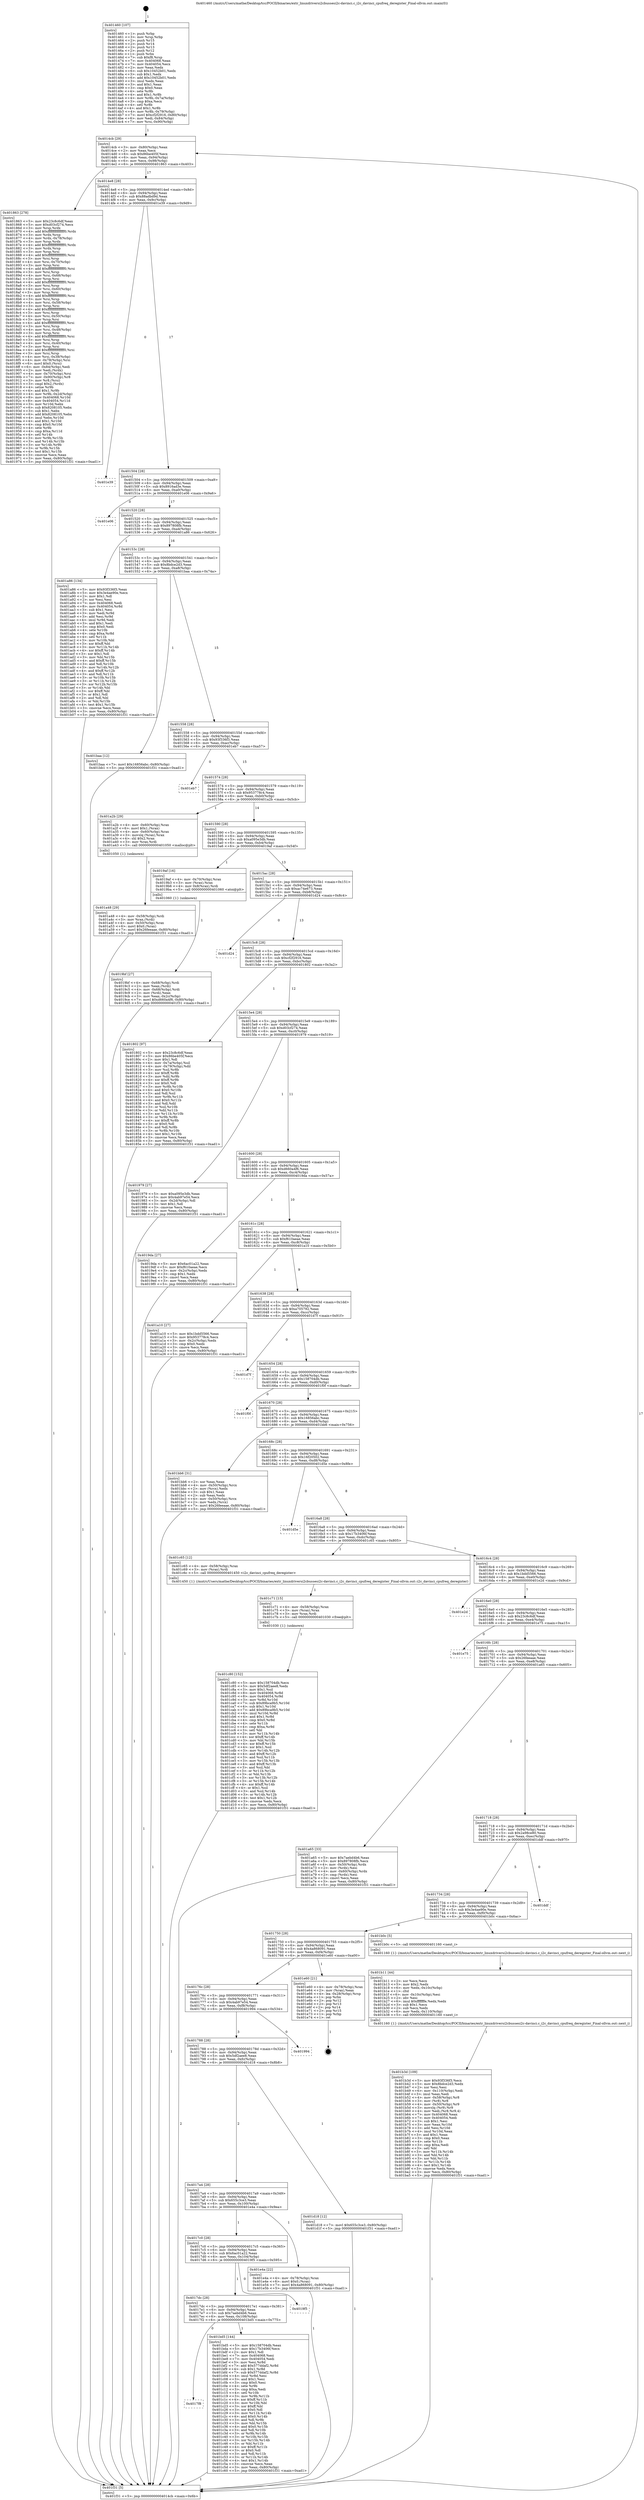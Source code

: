 digraph "0x401460" {
  label = "0x401460 (/mnt/c/Users/mathe/Desktop/tcc/POCII/binaries/extr_linuxdriversi2cbussesi2c-davinci.c_i2c_davinci_cpufreq_deregister_Final-ollvm.out::main(0))"
  labelloc = "t"
  node[shape=record]

  Entry [label="",width=0.3,height=0.3,shape=circle,fillcolor=black,style=filled]
  "0x4014cb" [label="{
     0x4014cb [29]\l
     | [instrs]\l
     &nbsp;&nbsp;0x4014cb \<+3\>: mov -0x80(%rbp),%eax\l
     &nbsp;&nbsp;0x4014ce \<+2\>: mov %eax,%ecx\l
     &nbsp;&nbsp;0x4014d0 \<+6\>: sub $0x86be405f,%ecx\l
     &nbsp;&nbsp;0x4014d6 \<+6\>: mov %eax,-0x94(%rbp)\l
     &nbsp;&nbsp;0x4014dc \<+6\>: mov %ecx,-0x98(%rbp)\l
     &nbsp;&nbsp;0x4014e2 \<+6\>: je 0000000000401863 \<main+0x403\>\l
  }"]
  "0x401863" [label="{
     0x401863 [278]\l
     | [instrs]\l
     &nbsp;&nbsp;0x401863 \<+5\>: mov $0x23c8c6df,%eax\l
     &nbsp;&nbsp;0x401868 \<+5\>: mov $0xd03cf274,%ecx\l
     &nbsp;&nbsp;0x40186d \<+3\>: mov %rsp,%rdx\l
     &nbsp;&nbsp;0x401870 \<+4\>: add $0xfffffffffffffff0,%rdx\l
     &nbsp;&nbsp;0x401874 \<+3\>: mov %rdx,%rsp\l
     &nbsp;&nbsp;0x401877 \<+4\>: mov %rdx,-0x78(%rbp)\l
     &nbsp;&nbsp;0x40187b \<+3\>: mov %rsp,%rdx\l
     &nbsp;&nbsp;0x40187e \<+4\>: add $0xfffffffffffffff0,%rdx\l
     &nbsp;&nbsp;0x401882 \<+3\>: mov %rdx,%rsp\l
     &nbsp;&nbsp;0x401885 \<+3\>: mov %rsp,%rsi\l
     &nbsp;&nbsp;0x401888 \<+4\>: add $0xfffffffffffffff0,%rsi\l
     &nbsp;&nbsp;0x40188c \<+3\>: mov %rsi,%rsp\l
     &nbsp;&nbsp;0x40188f \<+4\>: mov %rsi,-0x70(%rbp)\l
     &nbsp;&nbsp;0x401893 \<+3\>: mov %rsp,%rsi\l
     &nbsp;&nbsp;0x401896 \<+4\>: add $0xfffffffffffffff0,%rsi\l
     &nbsp;&nbsp;0x40189a \<+3\>: mov %rsi,%rsp\l
     &nbsp;&nbsp;0x40189d \<+4\>: mov %rsi,-0x68(%rbp)\l
     &nbsp;&nbsp;0x4018a1 \<+3\>: mov %rsp,%rsi\l
     &nbsp;&nbsp;0x4018a4 \<+4\>: add $0xfffffffffffffff0,%rsi\l
     &nbsp;&nbsp;0x4018a8 \<+3\>: mov %rsi,%rsp\l
     &nbsp;&nbsp;0x4018ab \<+4\>: mov %rsi,-0x60(%rbp)\l
     &nbsp;&nbsp;0x4018af \<+3\>: mov %rsp,%rsi\l
     &nbsp;&nbsp;0x4018b2 \<+4\>: add $0xfffffffffffffff0,%rsi\l
     &nbsp;&nbsp;0x4018b6 \<+3\>: mov %rsi,%rsp\l
     &nbsp;&nbsp;0x4018b9 \<+4\>: mov %rsi,-0x58(%rbp)\l
     &nbsp;&nbsp;0x4018bd \<+3\>: mov %rsp,%rsi\l
     &nbsp;&nbsp;0x4018c0 \<+4\>: add $0xfffffffffffffff0,%rsi\l
     &nbsp;&nbsp;0x4018c4 \<+3\>: mov %rsi,%rsp\l
     &nbsp;&nbsp;0x4018c7 \<+4\>: mov %rsi,-0x50(%rbp)\l
     &nbsp;&nbsp;0x4018cb \<+3\>: mov %rsp,%rsi\l
     &nbsp;&nbsp;0x4018ce \<+4\>: add $0xfffffffffffffff0,%rsi\l
     &nbsp;&nbsp;0x4018d2 \<+3\>: mov %rsi,%rsp\l
     &nbsp;&nbsp;0x4018d5 \<+4\>: mov %rsi,-0x48(%rbp)\l
     &nbsp;&nbsp;0x4018d9 \<+3\>: mov %rsp,%rsi\l
     &nbsp;&nbsp;0x4018dc \<+4\>: add $0xfffffffffffffff0,%rsi\l
     &nbsp;&nbsp;0x4018e0 \<+3\>: mov %rsi,%rsp\l
     &nbsp;&nbsp;0x4018e3 \<+4\>: mov %rsi,-0x40(%rbp)\l
     &nbsp;&nbsp;0x4018e7 \<+3\>: mov %rsp,%rsi\l
     &nbsp;&nbsp;0x4018ea \<+4\>: add $0xfffffffffffffff0,%rsi\l
     &nbsp;&nbsp;0x4018ee \<+3\>: mov %rsi,%rsp\l
     &nbsp;&nbsp;0x4018f1 \<+4\>: mov %rsi,-0x38(%rbp)\l
     &nbsp;&nbsp;0x4018f5 \<+4\>: mov -0x78(%rbp),%rsi\l
     &nbsp;&nbsp;0x4018f9 \<+6\>: movl $0x0,(%rsi)\l
     &nbsp;&nbsp;0x4018ff \<+6\>: mov -0x84(%rbp),%edi\l
     &nbsp;&nbsp;0x401905 \<+2\>: mov %edi,(%rdx)\l
     &nbsp;&nbsp;0x401907 \<+4\>: mov -0x70(%rbp),%rsi\l
     &nbsp;&nbsp;0x40190b \<+7\>: mov -0x90(%rbp),%r8\l
     &nbsp;&nbsp;0x401912 \<+3\>: mov %r8,(%rsi)\l
     &nbsp;&nbsp;0x401915 \<+3\>: cmpl $0x2,(%rdx)\l
     &nbsp;&nbsp;0x401918 \<+4\>: setne %r9b\l
     &nbsp;&nbsp;0x40191c \<+4\>: and $0x1,%r9b\l
     &nbsp;&nbsp;0x401920 \<+4\>: mov %r9b,-0x2d(%rbp)\l
     &nbsp;&nbsp;0x401924 \<+8\>: mov 0x404068,%r10d\l
     &nbsp;&nbsp;0x40192c \<+8\>: mov 0x404054,%r11d\l
     &nbsp;&nbsp;0x401934 \<+3\>: mov %r10d,%ebx\l
     &nbsp;&nbsp;0x401937 \<+6\>: sub $0x8208105,%ebx\l
     &nbsp;&nbsp;0x40193d \<+3\>: sub $0x1,%ebx\l
     &nbsp;&nbsp;0x401940 \<+6\>: add $0x8208105,%ebx\l
     &nbsp;&nbsp;0x401946 \<+4\>: imul %ebx,%r10d\l
     &nbsp;&nbsp;0x40194a \<+4\>: and $0x1,%r10d\l
     &nbsp;&nbsp;0x40194e \<+4\>: cmp $0x0,%r10d\l
     &nbsp;&nbsp;0x401952 \<+4\>: sete %r9b\l
     &nbsp;&nbsp;0x401956 \<+4\>: cmp $0xa,%r11d\l
     &nbsp;&nbsp;0x40195a \<+4\>: setl %r14b\l
     &nbsp;&nbsp;0x40195e \<+3\>: mov %r9b,%r15b\l
     &nbsp;&nbsp;0x401961 \<+3\>: and %r14b,%r15b\l
     &nbsp;&nbsp;0x401964 \<+3\>: xor %r14b,%r9b\l
     &nbsp;&nbsp;0x401967 \<+3\>: or %r9b,%r15b\l
     &nbsp;&nbsp;0x40196a \<+4\>: test $0x1,%r15b\l
     &nbsp;&nbsp;0x40196e \<+3\>: cmovne %ecx,%eax\l
     &nbsp;&nbsp;0x401971 \<+3\>: mov %eax,-0x80(%rbp)\l
     &nbsp;&nbsp;0x401974 \<+5\>: jmp 0000000000401f31 \<main+0xad1\>\l
  }"]
  "0x4014e8" [label="{
     0x4014e8 [28]\l
     | [instrs]\l
     &nbsp;&nbsp;0x4014e8 \<+5\>: jmp 00000000004014ed \<main+0x8d\>\l
     &nbsp;&nbsp;0x4014ed \<+6\>: mov -0x94(%rbp),%eax\l
     &nbsp;&nbsp;0x4014f3 \<+5\>: sub $0x88adbd9d,%eax\l
     &nbsp;&nbsp;0x4014f8 \<+6\>: mov %eax,-0x9c(%rbp)\l
     &nbsp;&nbsp;0x4014fe \<+6\>: je 0000000000401e39 \<main+0x9d9\>\l
  }"]
  Exit [label="",width=0.3,height=0.3,shape=circle,fillcolor=black,style=filled,peripheries=2]
  "0x401e39" [label="{
     0x401e39\l
  }", style=dashed]
  "0x401504" [label="{
     0x401504 [28]\l
     | [instrs]\l
     &nbsp;&nbsp;0x401504 \<+5\>: jmp 0000000000401509 \<main+0xa9\>\l
     &nbsp;&nbsp;0x401509 \<+6\>: mov -0x94(%rbp),%eax\l
     &nbsp;&nbsp;0x40150f \<+5\>: sub $0x8916ad3e,%eax\l
     &nbsp;&nbsp;0x401514 \<+6\>: mov %eax,-0xa0(%rbp)\l
     &nbsp;&nbsp;0x40151a \<+6\>: je 0000000000401e06 \<main+0x9a6\>\l
  }"]
  "0x401c80" [label="{
     0x401c80 [152]\l
     | [instrs]\l
     &nbsp;&nbsp;0x401c80 \<+5\>: mov $0x158704db,%ecx\l
     &nbsp;&nbsp;0x401c85 \<+5\>: mov $0x5df2aee8,%edx\l
     &nbsp;&nbsp;0x401c8a \<+3\>: mov $0x1,%sil\l
     &nbsp;&nbsp;0x401c8d \<+8\>: mov 0x404068,%r8d\l
     &nbsp;&nbsp;0x401c95 \<+8\>: mov 0x404054,%r9d\l
     &nbsp;&nbsp;0x401c9d \<+3\>: mov %r8d,%r10d\l
     &nbsp;&nbsp;0x401ca0 \<+7\>: sub $0x89bca9b5,%r10d\l
     &nbsp;&nbsp;0x401ca7 \<+4\>: sub $0x1,%r10d\l
     &nbsp;&nbsp;0x401cab \<+7\>: add $0x89bca9b5,%r10d\l
     &nbsp;&nbsp;0x401cb2 \<+4\>: imul %r10d,%r8d\l
     &nbsp;&nbsp;0x401cb6 \<+4\>: and $0x1,%r8d\l
     &nbsp;&nbsp;0x401cba \<+4\>: cmp $0x0,%r8d\l
     &nbsp;&nbsp;0x401cbe \<+4\>: sete %r11b\l
     &nbsp;&nbsp;0x401cc2 \<+4\>: cmp $0xa,%r9d\l
     &nbsp;&nbsp;0x401cc6 \<+3\>: setl %bl\l
     &nbsp;&nbsp;0x401cc9 \<+3\>: mov %r11b,%r14b\l
     &nbsp;&nbsp;0x401ccc \<+4\>: xor $0xff,%r14b\l
     &nbsp;&nbsp;0x401cd0 \<+3\>: mov %bl,%r15b\l
     &nbsp;&nbsp;0x401cd3 \<+4\>: xor $0xff,%r15b\l
     &nbsp;&nbsp;0x401cd7 \<+4\>: xor $0x1,%sil\l
     &nbsp;&nbsp;0x401cdb \<+3\>: mov %r14b,%r12b\l
     &nbsp;&nbsp;0x401cde \<+4\>: and $0xff,%r12b\l
     &nbsp;&nbsp;0x401ce2 \<+3\>: and %sil,%r11b\l
     &nbsp;&nbsp;0x401ce5 \<+3\>: mov %r15b,%r13b\l
     &nbsp;&nbsp;0x401ce8 \<+4\>: and $0xff,%r13b\l
     &nbsp;&nbsp;0x401cec \<+3\>: and %sil,%bl\l
     &nbsp;&nbsp;0x401cef \<+3\>: or %r11b,%r12b\l
     &nbsp;&nbsp;0x401cf2 \<+3\>: or %bl,%r13b\l
     &nbsp;&nbsp;0x401cf5 \<+3\>: xor %r13b,%r12b\l
     &nbsp;&nbsp;0x401cf8 \<+3\>: or %r15b,%r14b\l
     &nbsp;&nbsp;0x401cfb \<+4\>: xor $0xff,%r14b\l
     &nbsp;&nbsp;0x401cff \<+4\>: or $0x1,%sil\l
     &nbsp;&nbsp;0x401d03 \<+3\>: and %sil,%r14b\l
     &nbsp;&nbsp;0x401d06 \<+3\>: or %r14b,%r12b\l
     &nbsp;&nbsp;0x401d09 \<+4\>: test $0x1,%r12b\l
     &nbsp;&nbsp;0x401d0d \<+3\>: cmovne %edx,%ecx\l
     &nbsp;&nbsp;0x401d10 \<+3\>: mov %ecx,-0x80(%rbp)\l
     &nbsp;&nbsp;0x401d13 \<+5\>: jmp 0000000000401f31 \<main+0xad1\>\l
  }"]
  "0x401e06" [label="{
     0x401e06\l
  }", style=dashed]
  "0x401520" [label="{
     0x401520 [28]\l
     | [instrs]\l
     &nbsp;&nbsp;0x401520 \<+5\>: jmp 0000000000401525 \<main+0xc5\>\l
     &nbsp;&nbsp;0x401525 \<+6\>: mov -0x94(%rbp),%eax\l
     &nbsp;&nbsp;0x40152b \<+5\>: sub $0x897808fb,%eax\l
     &nbsp;&nbsp;0x401530 \<+6\>: mov %eax,-0xa4(%rbp)\l
     &nbsp;&nbsp;0x401536 \<+6\>: je 0000000000401a86 \<main+0x626\>\l
  }"]
  "0x401c71" [label="{
     0x401c71 [15]\l
     | [instrs]\l
     &nbsp;&nbsp;0x401c71 \<+4\>: mov -0x58(%rbp),%rax\l
     &nbsp;&nbsp;0x401c75 \<+3\>: mov (%rax),%rax\l
     &nbsp;&nbsp;0x401c78 \<+3\>: mov %rax,%rdi\l
     &nbsp;&nbsp;0x401c7b \<+5\>: call 0000000000401030 \<free@plt\>\l
     | [calls]\l
     &nbsp;&nbsp;0x401030 \{1\} (unknown)\l
  }"]
  "0x401a86" [label="{
     0x401a86 [134]\l
     | [instrs]\l
     &nbsp;&nbsp;0x401a86 \<+5\>: mov $0x93f336f3,%eax\l
     &nbsp;&nbsp;0x401a8b \<+5\>: mov $0x3e4ae90e,%ecx\l
     &nbsp;&nbsp;0x401a90 \<+2\>: mov $0x1,%dl\l
     &nbsp;&nbsp;0x401a92 \<+2\>: xor %esi,%esi\l
     &nbsp;&nbsp;0x401a94 \<+7\>: mov 0x404068,%edi\l
     &nbsp;&nbsp;0x401a9b \<+8\>: mov 0x404054,%r8d\l
     &nbsp;&nbsp;0x401aa3 \<+3\>: sub $0x1,%esi\l
     &nbsp;&nbsp;0x401aa6 \<+3\>: mov %edi,%r9d\l
     &nbsp;&nbsp;0x401aa9 \<+3\>: add %esi,%r9d\l
     &nbsp;&nbsp;0x401aac \<+4\>: imul %r9d,%edi\l
     &nbsp;&nbsp;0x401ab0 \<+3\>: and $0x1,%edi\l
     &nbsp;&nbsp;0x401ab3 \<+3\>: cmp $0x0,%edi\l
     &nbsp;&nbsp;0x401ab6 \<+4\>: sete %r10b\l
     &nbsp;&nbsp;0x401aba \<+4\>: cmp $0xa,%r8d\l
     &nbsp;&nbsp;0x401abe \<+4\>: setl %r11b\l
     &nbsp;&nbsp;0x401ac2 \<+3\>: mov %r10b,%bl\l
     &nbsp;&nbsp;0x401ac5 \<+3\>: xor $0xff,%bl\l
     &nbsp;&nbsp;0x401ac8 \<+3\>: mov %r11b,%r14b\l
     &nbsp;&nbsp;0x401acb \<+4\>: xor $0xff,%r14b\l
     &nbsp;&nbsp;0x401acf \<+3\>: xor $0x1,%dl\l
     &nbsp;&nbsp;0x401ad2 \<+3\>: mov %bl,%r15b\l
     &nbsp;&nbsp;0x401ad5 \<+4\>: and $0xff,%r15b\l
     &nbsp;&nbsp;0x401ad9 \<+3\>: and %dl,%r10b\l
     &nbsp;&nbsp;0x401adc \<+3\>: mov %r14b,%r12b\l
     &nbsp;&nbsp;0x401adf \<+4\>: and $0xff,%r12b\l
     &nbsp;&nbsp;0x401ae3 \<+3\>: and %dl,%r11b\l
     &nbsp;&nbsp;0x401ae6 \<+3\>: or %r10b,%r15b\l
     &nbsp;&nbsp;0x401ae9 \<+3\>: or %r11b,%r12b\l
     &nbsp;&nbsp;0x401aec \<+3\>: xor %r12b,%r15b\l
     &nbsp;&nbsp;0x401aef \<+3\>: or %r14b,%bl\l
     &nbsp;&nbsp;0x401af2 \<+3\>: xor $0xff,%bl\l
     &nbsp;&nbsp;0x401af5 \<+3\>: or $0x1,%dl\l
     &nbsp;&nbsp;0x401af8 \<+2\>: and %dl,%bl\l
     &nbsp;&nbsp;0x401afa \<+3\>: or %bl,%r15b\l
     &nbsp;&nbsp;0x401afd \<+4\>: test $0x1,%r15b\l
     &nbsp;&nbsp;0x401b01 \<+3\>: cmovne %ecx,%eax\l
     &nbsp;&nbsp;0x401b04 \<+3\>: mov %eax,-0x80(%rbp)\l
     &nbsp;&nbsp;0x401b07 \<+5\>: jmp 0000000000401f31 \<main+0xad1\>\l
  }"]
  "0x40153c" [label="{
     0x40153c [28]\l
     | [instrs]\l
     &nbsp;&nbsp;0x40153c \<+5\>: jmp 0000000000401541 \<main+0xe1\>\l
     &nbsp;&nbsp;0x401541 \<+6\>: mov -0x94(%rbp),%eax\l
     &nbsp;&nbsp;0x401547 \<+5\>: sub $0x8bdce2d3,%eax\l
     &nbsp;&nbsp;0x40154c \<+6\>: mov %eax,-0xa8(%rbp)\l
     &nbsp;&nbsp;0x401552 \<+6\>: je 0000000000401baa \<main+0x74a\>\l
  }"]
  "0x4017f8" [label="{
     0x4017f8\l
  }", style=dashed]
  "0x401baa" [label="{
     0x401baa [12]\l
     | [instrs]\l
     &nbsp;&nbsp;0x401baa \<+7\>: movl $0x16856abc,-0x80(%rbp)\l
     &nbsp;&nbsp;0x401bb1 \<+5\>: jmp 0000000000401f31 \<main+0xad1\>\l
  }"]
  "0x401558" [label="{
     0x401558 [28]\l
     | [instrs]\l
     &nbsp;&nbsp;0x401558 \<+5\>: jmp 000000000040155d \<main+0xfd\>\l
     &nbsp;&nbsp;0x40155d \<+6\>: mov -0x94(%rbp),%eax\l
     &nbsp;&nbsp;0x401563 \<+5\>: sub $0x93f336f3,%eax\l
     &nbsp;&nbsp;0x401568 \<+6\>: mov %eax,-0xac(%rbp)\l
     &nbsp;&nbsp;0x40156e \<+6\>: je 0000000000401eb7 \<main+0xa57\>\l
  }"]
  "0x401bd5" [label="{
     0x401bd5 [144]\l
     | [instrs]\l
     &nbsp;&nbsp;0x401bd5 \<+5\>: mov $0x158704db,%eax\l
     &nbsp;&nbsp;0x401bda \<+5\>: mov $0x17b3406f,%ecx\l
     &nbsp;&nbsp;0x401bdf \<+2\>: mov $0x1,%dl\l
     &nbsp;&nbsp;0x401be1 \<+7\>: mov 0x404068,%esi\l
     &nbsp;&nbsp;0x401be8 \<+7\>: mov 0x404054,%edi\l
     &nbsp;&nbsp;0x401bef \<+3\>: mov %esi,%r8d\l
     &nbsp;&nbsp;0x401bf2 \<+7\>: add $0x577ddaf2,%r8d\l
     &nbsp;&nbsp;0x401bf9 \<+4\>: sub $0x1,%r8d\l
     &nbsp;&nbsp;0x401bfd \<+7\>: sub $0x577ddaf2,%r8d\l
     &nbsp;&nbsp;0x401c04 \<+4\>: imul %r8d,%esi\l
     &nbsp;&nbsp;0x401c08 \<+3\>: and $0x1,%esi\l
     &nbsp;&nbsp;0x401c0b \<+3\>: cmp $0x0,%esi\l
     &nbsp;&nbsp;0x401c0e \<+4\>: sete %r9b\l
     &nbsp;&nbsp;0x401c12 \<+3\>: cmp $0xa,%edi\l
     &nbsp;&nbsp;0x401c15 \<+4\>: setl %r10b\l
     &nbsp;&nbsp;0x401c19 \<+3\>: mov %r9b,%r11b\l
     &nbsp;&nbsp;0x401c1c \<+4\>: xor $0xff,%r11b\l
     &nbsp;&nbsp;0x401c20 \<+3\>: mov %r10b,%bl\l
     &nbsp;&nbsp;0x401c23 \<+3\>: xor $0xff,%bl\l
     &nbsp;&nbsp;0x401c26 \<+3\>: xor $0x0,%dl\l
     &nbsp;&nbsp;0x401c29 \<+3\>: mov %r11b,%r14b\l
     &nbsp;&nbsp;0x401c2c \<+4\>: and $0x0,%r14b\l
     &nbsp;&nbsp;0x401c30 \<+3\>: and %dl,%r9b\l
     &nbsp;&nbsp;0x401c33 \<+3\>: mov %bl,%r15b\l
     &nbsp;&nbsp;0x401c36 \<+4\>: and $0x0,%r15b\l
     &nbsp;&nbsp;0x401c3a \<+3\>: and %dl,%r10b\l
     &nbsp;&nbsp;0x401c3d \<+3\>: or %r9b,%r14b\l
     &nbsp;&nbsp;0x401c40 \<+3\>: or %r10b,%r15b\l
     &nbsp;&nbsp;0x401c43 \<+3\>: xor %r15b,%r14b\l
     &nbsp;&nbsp;0x401c46 \<+3\>: or %bl,%r11b\l
     &nbsp;&nbsp;0x401c49 \<+4\>: xor $0xff,%r11b\l
     &nbsp;&nbsp;0x401c4d \<+3\>: or $0x0,%dl\l
     &nbsp;&nbsp;0x401c50 \<+3\>: and %dl,%r11b\l
     &nbsp;&nbsp;0x401c53 \<+3\>: or %r11b,%r14b\l
     &nbsp;&nbsp;0x401c56 \<+4\>: test $0x1,%r14b\l
     &nbsp;&nbsp;0x401c5a \<+3\>: cmovne %ecx,%eax\l
     &nbsp;&nbsp;0x401c5d \<+3\>: mov %eax,-0x80(%rbp)\l
     &nbsp;&nbsp;0x401c60 \<+5\>: jmp 0000000000401f31 \<main+0xad1\>\l
  }"]
  "0x401eb7" [label="{
     0x401eb7\l
  }", style=dashed]
  "0x401574" [label="{
     0x401574 [28]\l
     | [instrs]\l
     &nbsp;&nbsp;0x401574 \<+5\>: jmp 0000000000401579 \<main+0x119\>\l
     &nbsp;&nbsp;0x401579 \<+6\>: mov -0x94(%rbp),%eax\l
     &nbsp;&nbsp;0x40157f \<+5\>: sub $0x953778c4,%eax\l
     &nbsp;&nbsp;0x401584 \<+6\>: mov %eax,-0xb0(%rbp)\l
     &nbsp;&nbsp;0x40158a \<+6\>: je 0000000000401a2b \<main+0x5cb\>\l
  }"]
  "0x4017dc" [label="{
     0x4017dc [28]\l
     | [instrs]\l
     &nbsp;&nbsp;0x4017dc \<+5\>: jmp 00000000004017e1 \<main+0x381\>\l
     &nbsp;&nbsp;0x4017e1 \<+6\>: mov -0x94(%rbp),%eax\l
     &nbsp;&nbsp;0x4017e7 \<+5\>: sub $0x7aebd4b6,%eax\l
     &nbsp;&nbsp;0x4017ec \<+6\>: mov %eax,-0x108(%rbp)\l
     &nbsp;&nbsp;0x4017f2 \<+6\>: je 0000000000401bd5 \<main+0x775\>\l
  }"]
  "0x401a2b" [label="{
     0x401a2b [29]\l
     | [instrs]\l
     &nbsp;&nbsp;0x401a2b \<+4\>: mov -0x60(%rbp),%rax\l
     &nbsp;&nbsp;0x401a2f \<+6\>: movl $0x1,(%rax)\l
     &nbsp;&nbsp;0x401a35 \<+4\>: mov -0x60(%rbp),%rax\l
     &nbsp;&nbsp;0x401a39 \<+3\>: movslq (%rax),%rax\l
     &nbsp;&nbsp;0x401a3c \<+4\>: shl $0x2,%rax\l
     &nbsp;&nbsp;0x401a40 \<+3\>: mov %rax,%rdi\l
     &nbsp;&nbsp;0x401a43 \<+5\>: call 0000000000401050 \<malloc@plt\>\l
     | [calls]\l
     &nbsp;&nbsp;0x401050 \{1\} (unknown)\l
  }"]
  "0x401590" [label="{
     0x401590 [28]\l
     | [instrs]\l
     &nbsp;&nbsp;0x401590 \<+5\>: jmp 0000000000401595 \<main+0x135\>\l
     &nbsp;&nbsp;0x401595 \<+6\>: mov -0x94(%rbp),%eax\l
     &nbsp;&nbsp;0x40159b \<+5\>: sub $0xa095e3db,%eax\l
     &nbsp;&nbsp;0x4015a0 \<+6\>: mov %eax,-0xb4(%rbp)\l
     &nbsp;&nbsp;0x4015a6 \<+6\>: je 00000000004019af \<main+0x54f\>\l
  }"]
  "0x4019f5" [label="{
     0x4019f5\l
  }", style=dashed]
  "0x4019af" [label="{
     0x4019af [16]\l
     | [instrs]\l
     &nbsp;&nbsp;0x4019af \<+4\>: mov -0x70(%rbp),%rax\l
     &nbsp;&nbsp;0x4019b3 \<+3\>: mov (%rax),%rax\l
     &nbsp;&nbsp;0x4019b6 \<+4\>: mov 0x8(%rax),%rdi\l
     &nbsp;&nbsp;0x4019ba \<+5\>: call 0000000000401060 \<atoi@plt\>\l
     | [calls]\l
     &nbsp;&nbsp;0x401060 \{1\} (unknown)\l
  }"]
  "0x4015ac" [label="{
     0x4015ac [28]\l
     | [instrs]\l
     &nbsp;&nbsp;0x4015ac \<+5\>: jmp 00000000004015b1 \<main+0x151\>\l
     &nbsp;&nbsp;0x4015b1 \<+6\>: mov -0x94(%rbp),%eax\l
     &nbsp;&nbsp;0x4015b7 \<+5\>: sub $0xac74e673,%eax\l
     &nbsp;&nbsp;0x4015bc \<+6\>: mov %eax,-0xb8(%rbp)\l
     &nbsp;&nbsp;0x4015c2 \<+6\>: je 0000000000401d24 \<main+0x8c4\>\l
  }"]
  "0x4017c0" [label="{
     0x4017c0 [28]\l
     | [instrs]\l
     &nbsp;&nbsp;0x4017c0 \<+5\>: jmp 00000000004017c5 \<main+0x365\>\l
     &nbsp;&nbsp;0x4017c5 \<+6\>: mov -0x94(%rbp),%eax\l
     &nbsp;&nbsp;0x4017cb \<+5\>: sub $0x6ac01a22,%eax\l
     &nbsp;&nbsp;0x4017d0 \<+6\>: mov %eax,-0x104(%rbp)\l
     &nbsp;&nbsp;0x4017d6 \<+6\>: je 00000000004019f5 \<main+0x595\>\l
  }"]
  "0x401d24" [label="{
     0x401d24\l
  }", style=dashed]
  "0x4015c8" [label="{
     0x4015c8 [28]\l
     | [instrs]\l
     &nbsp;&nbsp;0x4015c8 \<+5\>: jmp 00000000004015cd \<main+0x16d\>\l
     &nbsp;&nbsp;0x4015cd \<+6\>: mov -0x94(%rbp),%eax\l
     &nbsp;&nbsp;0x4015d3 \<+5\>: sub $0xcf2f2916,%eax\l
     &nbsp;&nbsp;0x4015d8 \<+6\>: mov %eax,-0xbc(%rbp)\l
     &nbsp;&nbsp;0x4015de \<+6\>: je 0000000000401802 \<main+0x3a2\>\l
  }"]
  "0x401e4a" [label="{
     0x401e4a [22]\l
     | [instrs]\l
     &nbsp;&nbsp;0x401e4a \<+4\>: mov -0x78(%rbp),%rax\l
     &nbsp;&nbsp;0x401e4e \<+6\>: movl $0x0,(%rax)\l
     &nbsp;&nbsp;0x401e54 \<+7\>: movl $0x4a868091,-0x80(%rbp)\l
     &nbsp;&nbsp;0x401e5b \<+5\>: jmp 0000000000401f31 \<main+0xad1\>\l
  }"]
  "0x401802" [label="{
     0x401802 [97]\l
     | [instrs]\l
     &nbsp;&nbsp;0x401802 \<+5\>: mov $0x23c8c6df,%eax\l
     &nbsp;&nbsp;0x401807 \<+5\>: mov $0x86be405f,%ecx\l
     &nbsp;&nbsp;0x40180c \<+2\>: mov $0x1,%dl\l
     &nbsp;&nbsp;0x40180e \<+4\>: mov -0x7a(%rbp),%sil\l
     &nbsp;&nbsp;0x401812 \<+4\>: mov -0x79(%rbp),%dil\l
     &nbsp;&nbsp;0x401816 \<+3\>: mov %sil,%r8b\l
     &nbsp;&nbsp;0x401819 \<+4\>: xor $0xff,%r8b\l
     &nbsp;&nbsp;0x40181d \<+3\>: mov %dil,%r9b\l
     &nbsp;&nbsp;0x401820 \<+4\>: xor $0xff,%r9b\l
     &nbsp;&nbsp;0x401824 \<+3\>: xor $0x0,%dl\l
     &nbsp;&nbsp;0x401827 \<+3\>: mov %r8b,%r10b\l
     &nbsp;&nbsp;0x40182a \<+4\>: and $0x0,%r10b\l
     &nbsp;&nbsp;0x40182e \<+3\>: and %dl,%sil\l
     &nbsp;&nbsp;0x401831 \<+3\>: mov %r9b,%r11b\l
     &nbsp;&nbsp;0x401834 \<+4\>: and $0x0,%r11b\l
     &nbsp;&nbsp;0x401838 \<+3\>: and %dl,%dil\l
     &nbsp;&nbsp;0x40183b \<+3\>: or %sil,%r10b\l
     &nbsp;&nbsp;0x40183e \<+3\>: or %dil,%r11b\l
     &nbsp;&nbsp;0x401841 \<+3\>: xor %r11b,%r10b\l
     &nbsp;&nbsp;0x401844 \<+3\>: or %r9b,%r8b\l
     &nbsp;&nbsp;0x401847 \<+4\>: xor $0xff,%r8b\l
     &nbsp;&nbsp;0x40184b \<+3\>: or $0x0,%dl\l
     &nbsp;&nbsp;0x40184e \<+3\>: and %dl,%r8b\l
     &nbsp;&nbsp;0x401851 \<+3\>: or %r8b,%r10b\l
     &nbsp;&nbsp;0x401854 \<+4\>: test $0x1,%r10b\l
     &nbsp;&nbsp;0x401858 \<+3\>: cmovne %ecx,%eax\l
     &nbsp;&nbsp;0x40185b \<+3\>: mov %eax,-0x80(%rbp)\l
     &nbsp;&nbsp;0x40185e \<+5\>: jmp 0000000000401f31 \<main+0xad1\>\l
  }"]
  "0x4015e4" [label="{
     0x4015e4 [28]\l
     | [instrs]\l
     &nbsp;&nbsp;0x4015e4 \<+5\>: jmp 00000000004015e9 \<main+0x189\>\l
     &nbsp;&nbsp;0x4015e9 \<+6\>: mov -0x94(%rbp),%eax\l
     &nbsp;&nbsp;0x4015ef \<+5\>: sub $0xd03cf274,%eax\l
     &nbsp;&nbsp;0x4015f4 \<+6\>: mov %eax,-0xc0(%rbp)\l
     &nbsp;&nbsp;0x4015fa \<+6\>: je 0000000000401979 \<main+0x519\>\l
  }"]
  "0x401f31" [label="{
     0x401f31 [5]\l
     | [instrs]\l
     &nbsp;&nbsp;0x401f31 \<+5\>: jmp 00000000004014cb \<main+0x6b\>\l
  }"]
  "0x401460" [label="{
     0x401460 [107]\l
     | [instrs]\l
     &nbsp;&nbsp;0x401460 \<+1\>: push %rbp\l
     &nbsp;&nbsp;0x401461 \<+3\>: mov %rsp,%rbp\l
     &nbsp;&nbsp;0x401464 \<+2\>: push %r15\l
     &nbsp;&nbsp;0x401466 \<+2\>: push %r14\l
     &nbsp;&nbsp;0x401468 \<+2\>: push %r13\l
     &nbsp;&nbsp;0x40146a \<+2\>: push %r12\l
     &nbsp;&nbsp;0x40146c \<+1\>: push %rbx\l
     &nbsp;&nbsp;0x40146d \<+7\>: sub $0xf8,%rsp\l
     &nbsp;&nbsp;0x401474 \<+7\>: mov 0x404068,%eax\l
     &nbsp;&nbsp;0x40147b \<+7\>: mov 0x404054,%ecx\l
     &nbsp;&nbsp;0x401482 \<+2\>: mov %eax,%edx\l
     &nbsp;&nbsp;0x401484 \<+6\>: sub $0x10452b01,%edx\l
     &nbsp;&nbsp;0x40148a \<+3\>: sub $0x1,%edx\l
     &nbsp;&nbsp;0x40148d \<+6\>: add $0x10452b01,%edx\l
     &nbsp;&nbsp;0x401493 \<+3\>: imul %edx,%eax\l
     &nbsp;&nbsp;0x401496 \<+3\>: and $0x1,%eax\l
     &nbsp;&nbsp;0x401499 \<+3\>: cmp $0x0,%eax\l
     &nbsp;&nbsp;0x40149c \<+4\>: sete %r8b\l
     &nbsp;&nbsp;0x4014a0 \<+4\>: and $0x1,%r8b\l
     &nbsp;&nbsp;0x4014a4 \<+4\>: mov %r8b,-0x7a(%rbp)\l
     &nbsp;&nbsp;0x4014a8 \<+3\>: cmp $0xa,%ecx\l
     &nbsp;&nbsp;0x4014ab \<+4\>: setl %r8b\l
     &nbsp;&nbsp;0x4014af \<+4\>: and $0x1,%r8b\l
     &nbsp;&nbsp;0x4014b3 \<+4\>: mov %r8b,-0x79(%rbp)\l
     &nbsp;&nbsp;0x4014b7 \<+7\>: movl $0xcf2f2916,-0x80(%rbp)\l
     &nbsp;&nbsp;0x4014be \<+6\>: mov %edi,-0x84(%rbp)\l
     &nbsp;&nbsp;0x4014c4 \<+7\>: mov %rsi,-0x90(%rbp)\l
  }"]
  "0x4017a4" [label="{
     0x4017a4 [28]\l
     | [instrs]\l
     &nbsp;&nbsp;0x4017a4 \<+5\>: jmp 00000000004017a9 \<main+0x349\>\l
     &nbsp;&nbsp;0x4017a9 \<+6\>: mov -0x94(%rbp),%eax\l
     &nbsp;&nbsp;0x4017af \<+5\>: sub $0x655c3ce3,%eax\l
     &nbsp;&nbsp;0x4017b4 \<+6\>: mov %eax,-0x100(%rbp)\l
     &nbsp;&nbsp;0x4017ba \<+6\>: je 0000000000401e4a \<main+0x9ea\>\l
  }"]
  "0x401d18" [label="{
     0x401d18 [12]\l
     | [instrs]\l
     &nbsp;&nbsp;0x401d18 \<+7\>: movl $0x655c3ce3,-0x80(%rbp)\l
     &nbsp;&nbsp;0x401d1f \<+5\>: jmp 0000000000401f31 \<main+0xad1\>\l
  }"]
  "0x401979" [label="{
     0x401979 [27]\l
     | [instrs]\l
     &nbsp;&nbsp;0x401979 \<+5\>: mov $0xa095e3db,%eax\l
     &nbsp;&nbsp;0x40197e \<+5\>: mov $0x4ab97e54,%ecx\l
     &nbsp;&nbsp;0x401983 \<+3\>: mov -0x2d(%rbp),%dl\l
     &nbsp;&nbsp;0x401986 \<+3\>: test $0x1,%dl\l
     &nbsp;&nbsp;0x401989 \<+3\>: cmovne %ecx,%eax\l
     &nbsp;&nbsp;0x40198c \<+3\>: mov %eax,-0x80(%rbp)\l
     &nbsp;&nbsp;0x40198f \<+5\>: jmp 0000000000401f31 \<main+0xad1\>\l
  }"]
  "0x401600" [label="{
     0x401600 [28]\l
     | [instrs]\l
     &nbsp;&nbsp;0x401600 \<+5\>: jmp 0000000000401605 \<main+0x1a5\>\l
     &nbsp;&nbsp;0x401605 \<+6\>: mov -0x94(%rbp),%eax\l
     &nbsp;&nbsp;0x40160b \<+5\>: sub $0xd660a4f6,%eax\l
     &nbsp;&nbsp;0x401610 \<+6\>: mov %eax,-0xc4(%rbp)\l
     &nbsp;&nbsp;0x401616 \<+6\>: je 00000000004019da \<main+0x57a\>\l
  }"]
  "0x4019bf" [label="{
     0x4019bf [27]\l
     | [instrs]\l
     &nbsp;&nbsp;0x4019bf \<+4\>: mov -0x68(%rbp),%rdi\l
     &nbsp;&nbsp;0x4019c3 \<+2\>: mov %eax,(%rdi)\l
     &nbsp;&nbsp;0x4019c5 \<+4\>: mov -0x68(%rbp),%rdi\l
     &nbsp;&nbsp;0x4019c9 \<+2\>: mov (%rdi),%eax\l
     &nbsp;&nbsp;0x4019cb \<+3\>: mov %eax,-0x2c(%rbp)\l
     &nbsp;&nbsp;0x4019ce \<+7\>: movl $0xd660a4f6,-0x80(%rbp)\l
     &nbsp;&nbsp;0x4019d5 \<+5\>: jmp 0000000000401f31 \<main+0xad1\>\l
  }"]
  "0x401788" [label="{
     0x401788 [28]\l
     | [instrs]\l
     &nbsp;&nbsp;0x401788 \<+5\>: jmp 000000000040178d \<main+0x32d\>\l
     &nbsp;&nbsp;0x40178d \<+6\>: mov -0x94(%rbp),%eax\l
     &nbsp;&nbsp;0x401793 \<+5\>: sub $0x5df2aee8,%eax\l
     &nbsp;&nbsp;0x401798 \<+6\>: mov %eax,-0xfc(%rbp)\l
     &nbsp;&nbsp;0x40179e \<+6\>: je 0000000000401d18 \<main+0x8b8\>\l
  }"]
  "0x4019da" [label="{
     0x4019da [27]\l
     | [instrs]\l
     &nbsp;&nbsp;0x4019da \<+5\>: mov $0x6ac01a22,%eax\l
     &nbsp;&nbsp;0x4019df \<+5\>: mov $0xf610aeae,%ecx\l
     &nbsp;&nbsp;0x4019e4 \<+3\>: mov -0x2c(%rbp),%edx\l
     &nbsp;&nbsp;0x4019e7 \<+3\>: cmp $0x1,%edx\l
     &nbsp;&nbsp;0x4019ea \<+3\>: cmovl %ecx,%eax\l
     &nbsp;&nbsp;0x4019ed \<+3\>: mov %eax,-0x80(%rbp)\l
     &nbsp;&nbsp;0x4019f0 \<+5\>: jmp 0000000000401f31 \<main+0xad1\>\l
  }"]
  "0x40161c" [label="{
     0x40161c [28]\l
     | [instrs]\l
     &nbsp;&nbsp;0x40161c \<+5\>: jmp 0000000000401621 \<main+0x1c1\>\l
     &nbsp;&nbsp;0x401621 \<+6\>: mov -0x94(%rbp),%eax\l
     &nbsp;&nbsp;0x401627 \<+5\>: sub $0xf610aeae,%eax\l
     &nbsp;&nbsp;0x40162c \<+6\>: mov %eax,-0xc8(%rbp)\l
     &nbsp;&nbsp;0x401632 \<+6\>: je 0000000000401a10 \<main+0x5b0\>\l
  }"]
  "0x401994" [label="{
     0x401994\l
  }", style=dashed]
  "0x401a10" [label="{
     0x401a10 [27]\l
     | [instrs]\l
     &nbsp;&nbsp;0x401a10 \<+5\>: mov $0x1bdd5566,%eax\l
     &nbsp;&nbsp;0x401a15 \<+5\>: mov $0x953778c4,%ecx\l
     &nbsp;&nbsp;0x401a1a \<+3\>: mov -0x2c(%rbp),%edx\l
     &nbsp;&nbsp;0x401a1d \<+3\>: cmp $0x0,%edx\l
     &nbsp;&nbsp;0x401a20 \<+3\>: cmove %ecx,%eax\l
     &nbsp;&nbsp;0x401a23 \<+3\>: mov %eax,-0x80(%rbp)\l
     &nbsp;&nbsp;0x401a26 \<+5\>: jmp 0000000000401f31 \<main+0xad1\>\l
  }"]
  "0x401638" [label="{
     0x401638 [28]\l
     | [instrs]\l
     &nbsp;&nbsp;0x401638 \<+5\>: jmp 000000000040163d \<main+0x1dd\>\l
     &nbsp;&nbsp;0x40163d \<+6\>: mov -0x94(%rbp),%eax\l
     &nbsp;&nbsp;0x401643 \<+5\>: sub $0xa705792,%eax\l
     &nbsp;&nbsp;0x401648 \<+6\>: mov %eax,-0xcc(%rbp)\l
     &nbsp;&nbsp;0x40164e \<+6\>: je 0000000000401d7f \<main+0x91f\>\l
  }"]
  "0x401a48" [label="{
     0x401a48 [29]\l
     | [instrs]\l
     &nbsp;&nbsp;0x401a48 \<+4\>: mov -0x58(%rbp),%rdi\l
     &nbsp;&nbsp;0x401a4c \<+3\>: mov %rax,(%rdi)\l
     &nbsp;&nbsp;0x401a4f \<+4\>: mov -0x50(%rbp),%rax\l
     &nbsp;&nbsp;0x401a53 \<+6\>: movl $0x0,(%rax)\l
     &nbsp;&nbsp;0x401a59 \<+7\>: movl $0x26feeaae,-0x80(%rbp)\l
     &nbsp;&nbsp;0x401a60 \<+5\>: jmp 0000000000401f31 \<main+0xad1\>\l
  }"]
  "0x40176c" [label="{
     0x40176c [28]\l
     | [instrs]\l
     &nbsp;&nbsp;0x40176c \<+5\>: jmp 0000000000401771 \<main+0x311\>\l
     &nbsp;&nbsp;0x401771 \<+6\>: mov -0x94(%rbp),%eax\l
     &nbsp;&nbsp;0x401777 \<+5\>: sub $0x4ab97e54,%eax\l
     &nbsp;&nbsp;0x40177c \<+6\>: mov %eax,-0xf8(%rbp)\l
     &nbsp;&nbsp;0x401782 \<+6\>: je 0000000000401994 \<main+0x534\>\l
  }"]
  "0x401d7f" [label="{
     0x401d7f\l
  }", style=dashed]
  "0x401654" [label="{
     0x401654 [28]\l
     | [instrs]\l
     &nbsp;&nbsp;0x401654 \<+5\>: jmp 0000000000401659 \<main+0x1f9\>\l
     &nbsp;&nbsp;0x401659 \<+6\>: mov -0x94(%rbp),%eax\l
     &nbsp;&nbsp;0x40165f \<+5\>: sub $0x158704db,%eax\l
     &nbsp;&nbsp;0x401664 \<+6\>: mov %eax,-0xd0(%rbp)\l
     &nbsp;&nbsp;0x40166a \<+6\>: je 0000000000401f0f \<main+0xaaf\>\l
  }"]
  "0x401e60" [label="{
     0x401e60 [21]\l
     | [instrs]\l
     &nbsp;&nbsp;0x401e60 \<+4\>: mov -0x78(%rbp),%rax\l
     &nbsp;&nbsp;0x401e64 \<+2\>: mov (%rax),%eax\l
     &nbsp;&nbsp;0x401e66 \<+4\>: lea -0x28(%rbp),%rsp\l
     &nbsp;&nbsp;0x401e6a \<+1\>: pop %rbx\l
     &nbsp;&nbsp;0x401e6b \<+2\>: pop %r12\l
     &nbsp;&nbsp;0x401e6d \<+2\>: pop %r13\l
     &nbsp;&nbsp;0x401e6f \<+2\>: pop %r14\l
     &nbsp;&nbsp;0x401e71 \<+2\>: pop %r15\l
     &nbsp;&nbsp;0x401e73 \<+1\>: pop %rbp\l
     &nbsp;&nbsp;0x401e74 \<+1\>: ret\l
  }"]
  "0x401f0f" [label="{
     0x401f0f\l
  }", style=dashed]
  "0x401670" [label="{
     0x401670 [28]\l
     | [instrs]\l
     &nbsp;&nbsp;0x401670 \<+5\>: jmp 0000000000401675 \<main+0x215\>\l
     &nbsp;&nbsp;0x401675 \<+6\>: mov -0x94(%rbp),%eax\l
     &nbsp;&nbsp;0x40167b \<+5\>: sub $0x16856abc,%eax\l
     &nbsp;&nbsp;0x401680 \<+6\>: mov %eax,-0xd4(%rbp)\l
     &nbsp;&nbsp;0x401686 \<+6\>: je 0000000000401bb6 \<main+0x756\>\l
  }"]
  "0x401b3d" [label="{
     0x401b3d [109]\l
     | [instrs]\l
     &nbsp;&nbsp;0x401b3d \<+5\>: mov $0x93f336f3,%ecx\l
     &nbsp;&nbsp;0x401b42 \<+5\>: mov $0x8bdce2d3,%edx\l
     &nbsp;&nbsp;0x401b47 \<+2\>: xor %esi,%esi\l
     &nbsp;&nbsp;0x401b49 \<+6\>: mov -0x110(%rbp),%edi\l
     &nbsp;&nbsp;0x401b4f \<+3\>: imul %eax,%edi\l
     &nbsp;&nbsp;0x401b52 \<+4\>: mov -0x58(%rbp),%r8\l
     &nbsp;&nbsp;0x401b56 \<+3\>: mov (%r8),%r8\l
     &nbsp;&nbsp;0x401b59 \<+4\>: mov -0x50(%rbp),%r9\l
     &nbsp;&nbsp;0x401b5d \<+3\>: movslq (%r9),%r9\l
     &nbsp;&nbsp;0x401b60 \<+4\>: mov %edi,(%r8,%r9,4)\l
     &nbsp;&nbsp;0x401b64 \<+7\>: mov 0x404068,%eax\l
     &nbsp;&nbsp;0x401b6b \<+7\>: mov 0x404054,%edi\l
     &nbsp;&nbsp;0x401b72 \<+3\>: sub $0x1,%esi\l
     &nbsp;&nbsp;0x401b75 \<+3\>: mov %eax,%r10d\l
     &nbsp;&nbsp;0x401b78 \<+3\>: add %esi,%r10d\l
     &nbsp;&nbsp;0x401b7b \<+4\>: imul %r10d,%eax\l
     &nbsp;&nbsp;0x401b7f \<+3\>: and $0x1,%eax\l
     &nbsp;&nbsp;0x401b82 \<+3\>: cmp $0x0,%eax\l
     &nbsp;&nbsp;0x401b85 \<+4\>: sete %r11b\l
     &nbsp;&nbsp;0x401b89 \<+3\>: cmp $0xa,%edi\l
     &nbsp;&nbsp;0x401b8c \<+3\>: setl %bl\l
     &nbsp;&nbsp;0x401b8f \<+3\>: mov %r11b,%r14b\l
     &nbsp;&nbsp;0x401b92 \<+3\>: and %bl,%r14b\l
     &nbsp;&nbsp;0x401b95 \<+3\>: xor %bl,%r11b\l
     &nbsp;&nbsp;0x401b98 \<+3\>: or %r11b,%r14b\l
     &nbsp;&nbsp;0x401b9b \<+4\>: test $0x1,%r14b\l
     &nbsp;&nbsp;0x401b9f \<+3\>: cmovne %edx,%ecx\l
     &nbsp;&nbsp;0x401ba2 \<+3\>: mov %ecx,-0x80(%rbp)\l
     &nbsp;&nbsp;0x401ba5 \<+5\>: jmp 0000000000401f31 \<main+0xad1\>\l
  }"]
  "0x401bb6" [label="{
     0x401bb6 [31]\l
     | [instrs]\l
     &nbsp;&nbsp;0x401bb6 \<+2\>: xor %eax,%eax\l
     &nbsp;&nbsp;0x401bb8 \<+4\>: mov -0x50(%rbp),%rcx\l
     &nbsp;&nbsp;0x401bbc \<+2\>: mov (%rcx),%edx\l
     &nbsp;&nbsp;0x401bbe \<+3\>: sub $0x1,%eax\l
     &nbsp;&nbsp;0x401bc1 \<+2\>: sub %eax,%edx\l
     &nbsp;&nbsp;0x401bc3 \<+4\>: mov -0x50(%rbp),%rcx\l
     &nbsp;&nbsp;0x401bc7 \<+2\>: mov %edx,(%rcx)\l
     &nbsp;&nbsp;0x401bc9 \<+7\>: movl $0x26feeaae,-0x80(%rbp)\l
     &nbsp;&nbsp;0x401bd0 \<+5\>: jmp 0000000000401f31 \<main+0xad1\>\l
  }"]
  "0x40168c" [label="{
     0x40168c [28]\l
     | [instrs]\l
     &nbsp;&nbsp;0x40168c \<+5\>: jmp 0000000000401691 \<main+0x231\>\l
     &nbsp;&nbsp;0x401691 \<+6\>: mov -0x94(%rbp),%eax\l
     &nbsp;&nbsp;0x401697 \<+5\>: sub $0x16f20502,%eax\l
     &nbsp;&nbsp;0x40169c \<+6\>: mov %eax,-0xd8(%rbp)\l
     &nbsp;&nbsp;0x4016a2 \<+6\>: je 0000000000401d5e \<main+0x8fe\>\l
  }"]
  "0x401b11" [label="{
     0x401b11 [44]\l
     | [instrs]\l
     &nbsp;&nbsp;0x401b11 \<+2\>: xor %ecx,%ecx\l
     &nbsp;&nbsp;0x401b13 \<+5\>: mov $0x2,%edx\l
     &nbsp;&nbsp;0x401b18 \<+6\>: mov %edx,-0x10c(%rbp)\l
     &nbsp;&nbsp;0x401b1e \<+1\>: cltd\l
     &nbsp;&nbsp;0x401b1f \<+6\>: mov -0x10c(%rbp),%esi\l
     &nbsp;&nbsp;0x401b25 \<+2\>: idiv %esi\l
     &nbsp;&nbsp;0x401b27 \<+6\>: imul $0xfffffffe,%edx,%edx\l
     &nbsp;&nbsp;0x401b2d \<+3\>: sub $0x1,%ecx\l
     &nbsp;&nbsp;0x401b30 \<+2\>: sub %ecx,%edx\l
     &nbsp;&nbsp;0x401b32 \<+6\>: mov %edx,-0x110(%rbp)\l
     &nbsp;&nbsp;0x401b38 \<+5\>: call 0000000000401160 \<next_i\>\l
     | [calls]\l
     &nbsp;&nbsp;0x401160 \{1\} (/mnt/c/Users/mathe/Desktop/tcc/POCII/binaries/extr_linuxdriversi2cbussesi2c-davinci.c_i2c_davinci_cpufreq_deregister_Final-ollvm.out::next_i)\l
  }"]
  "0x401d5e" [label="{
     0x401d5e\l
  }", style=dashed]
  "0x4016a8" [label="{
     0x4016a8 [28]\l
     | [instrs]\l
     &nbsp;&nbsp;0x4016a8 \<+5\>: jmp 00000000004016ad \<main+0x24d\>\l
     &nbsp;&nbsp;0x4016ad \<+6\>: mov -0x94(%rbp),%eax\l
     &nbsp;&nbsp;0x4016b3 \<+5\>: sub $0x17b3406f,%eax\l
     &nbsp;&nbsp;0x4016b8 \<+6\>: mov %eax,-0xdc(%rbp)\l
     &nbsp;&nbsp;0x4016be \<+6\>: je 0000000000401c65 \<main+0x805\>\l
  }"]
  "0x401750" [label="{
     0x401750 [28]\l
     | [instrs]\l
     &nbsp;&nbsp;0x401750 \<+5\>: jmp 0000000000401755 \<main+0x2f5\>\l
     &nbsp;&nbsp;0x401755 \<+6\>: mov -0x94(%rbp),%eax\l
     &nbsp;&nbsp;0x40175b \<+5\>: sub $0x4a868091,%eax\l
     &nbsp;&nbsp;0x401760 \<+6\>: mov %eax,-0xf4(%rbp)\l
     &nbsp;&nbsp;0x401766 \<+6\>: je 0000000000401e60 \<main+0xa00\>\l
  }"]
  "0x401c65" [label="{
     0x401c65 [12]\l
     | [instrs]\l
     &nbsp;&nbsp;0x401c65 \<+4\>: mov -0x58(%rbp),%rax\l
     &nbsp;&nbsp;0x401c69 \<+3\>: mov (%rax),%rdi\l
     &nbsp;&nbsp;0x401c6c \<+5\>: call 0000000000401450 \<i2c_davinci_cpufreq_deregister\>\l
     | [calls]\l
     &nbsp;&nbsp;0x401450 \{1\} (/mnt/c/Users/mathe/Desktop/tcc/POCII/binaries/extr_linuxdriversi2cbussesi2c-davinci.c_i2c_davinci_cpufreq_deregister_Final-ollvm.out::i2c_davinci_cpufreq_deregister)\l
  }"]
  "0x4016c4" [label="{
     0x4016c4 [28]\l
     | [instrs]\l
     &nbsp;&nbsp;0x4016c4 \<+5\>: jmp 00000000004016c9 \<main+0x269\>\l
     &nbsp;&nbsp;0x4016c9 \<+6\>: mov -0x94(%rbp),%eax\l
     &nbsp;&nbsp;0x4016cf \<+5\>: sub $0x1bdd5566,%eax\l
     &nbsp;&nbsp;0x4016d4 \<+6\>: mov %eax,-0xe0(%rbp)\l
     &nbsp;&nbsp;0x4016da \<+6\>: je 0000000000401e2d \<main+0x9cd\>\l
  }"]
  "0x401b0c" [label="{
     0x401b0c [5]\l
     | [instrs]\l
     &nbsp;&nbsp;0x401b0c \<+5\>: call 0000000000401160 \<next_i\>\l
     | [calls]\l
     &nbsp;&nbsp;0x401160 \{1\} (/mnt/c/Users/mathe/Desktop/tcc/POCII/binaries/extr_linuxdriversi2cbussesi2c-davinci.c_i2c_davinci_cpufreq_deregister_Final-ollvm.out::next_i)\l
  }"]
  "0x401e2d" [label="{
     0x401e2d\l
  }", style=dashed]
  "0x4016e0" [label="{
     0x4016e0 [28]\l
     | [instrs]\l
     &nbsp;&nbsp;0x4016e0 \<+5\>: jmp 00000000004016e5 \<main+0x285\>\l
     &nbsp;&nbsp;0x4016e5 \<+6\>: mov -0x94(%rbp),%eax\l
     &nbsp;&nbsp;0x4016eb \<+5\>: sub $0x23c8c6df,%eax\l
     &nbsp;&nbsp;0x4016f0 \<+6\>: mov %eax,-0xe4(%rbp)\l
     &nbsp;&nbsp;0x4016f6 \<+6\>: je 0000000000401e75 \<main+0xa15\>\l
  }"]
  "0x401734" [label="{
     0x401734 [28]\l
     | [instrs]\l
     &nbsp;&nbsp;0x401734 \<+5\>: jmp 0000000000401739 \<main+0x2d9\>\l
     &nbsp;&nbsp;0x401739 \<+6\>: mov -0x94(%rbp),%eax\l
     &nbsp;&nbsp;0x40173f \<+5\>: sub $0x3e4ae90e,%eax\l
     &nbsp;&nbsp;0x401744 \<+6\>: mov %eax,-0xf0(%rbp)\l
     &nbsp;&nbsp;0x40174a \<+6\>: je 0000000000401b0c \<main+0x6ac\>\l
  }"]
  "0x401e75" [label="{
     0x401e75\l
  }", style=dashed]
  "0x4016fc" [label="{
     0x4016fc [28]\l
     | [instrs]\l
     &nbsp;&nbsp;0x4016fc \<+5\>: jmp 0000000000401701 \<main+0x2a1\>\l
     &nbsp;&nbsp;0x401701 \<+6\>: mov -0x94(%rbp),%eax\l
     &nbsp;&nbsp;0x401707 \<+5\>: sub $0x26feeaae,%eax\l
     &nbsp;&nbsp;0x40170c \<+6\>: mov %eax,-0xe8(%rbp)\l
     &nbsp;&nbsp;0x401712 \<+6\>: je 0000000000401a65 \<main+0x605\>\l
  }"]
  "0x401ddf" [label="{
     0x401ddf\l
  }", style=dashed]
  "0x401a65" [label="{
     0x401a65 [33]\l
     | [instrs]\l
     &nbsp;&nbsp;0x401a65 \<+5\>: mov $0x7aebd4b6,%eax\l
     &nbsp;&nbsp;0x401a6a \<+5\>: mov $0x897808fb,%ecx\l
     &nbsp;&nbsp;0x401a6f \<+4\>: mov -0x50(%rbp),%rdx\l
     &nbsp;&nbsp;0x401a73 \<+2\>: mov (%rdx),%esi\l
     &nbsp;&nbsp;0x401a75 \<+4\>: mov -0x60(%rbp),%rdx\l
     &nbsp;&nbsp;0x401a79 \<+2\>: cmp (%rdx),%esi\l
     &nbsp;&nbsp;0x401a7b \<+3\>: cmovl %ecx,%eax\l
     &nbsp;&nbsp;0x401a7e \<+3\>: mov %eax,-0x80(%rbp)\l
     &nbsp;&nbsp;0x401a81 \<+5\>: jmp 0000000000401f31 \<main+0xad1\>\l
  }"]
  "0x401718" [label="{
     0x401718 [28]\l
     | [instrs]\l
     &nbsp;&nbsp;0x401718 \<+5\>: jmp 000000000040171d \<main+0x2bd\>\l
     &nbsp;&nbsp;0x40171d \<+6\>: mov -0x94(%rbp),%eax\l
     &nbsp;&nbsp;0x401723 \<+5\>: sub $0x2a98ce80,%eax\l
     &nbsp;&nbsp;0x401728 \<+6\>: mov %eax,-0xec(%rbp)\l
     &nbsp;&nbsp;0x40172e \<+6\>: je 0000000000401ddf \<main+0x97f\>\l
  }"]
  Entry -> "0x401460" [label=" 1"]
  "0x4014cb" -> "0x401863" [label=" 1"]
  "0x4014cb" -> "0x4014e8" [label=" 17"]
  "0x401e60" -> Exit [label=" 1"]
  "0x4014e8" -> "0x401e39" [label=" 0"]
  "0x4014e8" -> "0x401504" [label=" 17"]
  "0x401e4a" -> "0x401f31" [label=" 1"]
  "0x401504" -> "0x401e06" [label=" 0"]
  "0x401504" -> "0x401520" [label=" 17"]
  "0x401d18" -> "0x401f31" [label=" 1"]
  "0x401520" -> "0x401a86" [label=" 1"]
  "0x401520" -> "0x40153c" [label=" 16"]
  "0x401c80" -> "0x401f31" [label=" 1"]
  "0x40153c" -> "0x401baa" [label=" 1"]
  "0x40153c" -> "0x401558" [label=" 15"]
  "0x401c71" -> "0x401c80" [label=" 1"]
  "0x401558" -> "0x401eb7" [label=" 0"]
  "0x401558" -> "0x401574" [label=" 15"]
  "0x401c65" -> "0x401c71" [label=" 1"]
  "0x401574" -> "0x401a2b" [label=" 1"]
  "0x401574" -> "0x401590" [label=" 14"]
  "0x4017dc" -> "0x4017f8" [label=" 0"]
  "0x401590" -> "0x4019af" [label=" 1"]
  "0x401590" -> "0x4015ac" [label=" 13"]
  "0x4017dc" -> "0x401bd5" [label=" 1"]
  "0x4015ac" -> "0x401d24" [label=" 0"]
  "0x4015ac" -> "0x4015c8" [label=" 13"]
  "0x4017c0" -> "0x4017dc" [label=" 1"]
  "0x4015c8" -> "0x401802" [label=" 1"]
  "0x4015c8" -> "0x4015e4" [label=" 12"]
  "0x401802" -> "0x401f31" [label=" 1"]
  "0x401460" -> "0x4014cb" [label=" 1"]
  "0x401f31" -> "0x4014cb" [label=" 17"]
  "0x4017c0" -> "0x4019f5" [label=" 0"]
  "0x401863" -> "0x401f31" [label=" 1"]
  "0x4017a4" -> "0x4017c0" [label=" 1"]
  "0x4015e4" -> "0x401979" [label=" 1"]
  "0x4015e4" -> "0x401600" [label=" 11"]
  "0x401979" -> "0x401f31" [label=" 1"]
  "0x4019af" -> "0x4019bf" [label=" 1"]
  "0x4019bf" -> "0x401f31" [label=" 1"]
  "0x4017a4" -> "0x401e4a" [label=" 1"]
  "0x401600" -> "0x4019da" [label=" 1"]
  "0x401600" -> "0x40161c" [label=" 10"]
  "0x4019da" -> "0x401f31" [label=" 1"]
  "0x401788" -> "0x4017a4" [label=" 2"]
  "0x40161c" -> "0x401a10" [label=" 1"]
  "0x40161c" -> "0x401638" [label=" 9"]
  "0x401a10" -> "0x401f31" [label=" 1"]
  "0x401a2b" -> "0x401a48" [label=" 1"]
  "0x401a48" -> "0x401f31" [label=" 1"]
  "0x401788" -> "0x401d18" [label=" 1"]
  "0x401638" -> "0x401d7f" [label=" 0"]
  "0x401638" -> "0x401654" [label=" 9"]
  "0x40176c" -> "0x401788" [label=" 3"]
  "0x401654" -> "0x401f0f" [label=" 0"]
  "0x401654" -> "0x401670" [label=" 9"]
  "0x40176c" -> "0x401994" [label=" 0"]
  "0x401670" -> "0x401bb6" [label=" 1"]
  "0x401670" -> "0x40168c" [label=" 8"]
  "0x401750" -> "0x40176c" [label=" 3"]
  "0x40168c" -> "0x401d5e" [label=" 0"]
  "0x40168c" -> "0x4016a8" [label=" 8"]
  "0x401750" -> "0x401e60" [label=" 1"]
  "0x4016a8" -> "0x401c65" [label=" 1"]
  "0x4016a8" -> "0x4016c4" [label=" 7"]
  "0x401bd5" -> "0x401f31" [label=" 1"]
  "0x4016c4" -> "0x401e2d" [label=" 0"]
  "0x4016c4" -> "0x4016e0" [label=" 7"]
  "0x401bb6" -> "0x401f31" [label=" 1"]
  "0x4016e0" -> "0x401e75" [label=" 0"]
  "0x4016e0" -> "0x4016fc" [label=" 7"]
  "0x401b3d" -> "0x401f31" [label=" 1"]
  "0x4016fc" -> "0x401a65" [label=" 2"]
  "0x4016fc" -> "0x401718" [label=" 5"]
  "0x401a65" -> "0x401f31" [label=" 2"]
  "0x401a86" -> "0x401f31" [label=" 1"]
  "0x401b11" -> "0x401b3d" [label=" 1"]
  "0x401718" -> "0x401ddf" [label=" 0"]
  "0x401718" -> "0x401734" [label=" 5"]
  "0x401baa" -> "0x401f31" [label=" 1"]
  "0x401734" -> "0x401b0c" [label=" 1"]
  "0x401734" -> "0x401750" [label=" 4"]
  "0x401b0c" -> "0x401b11" [label=" 1"]
}
